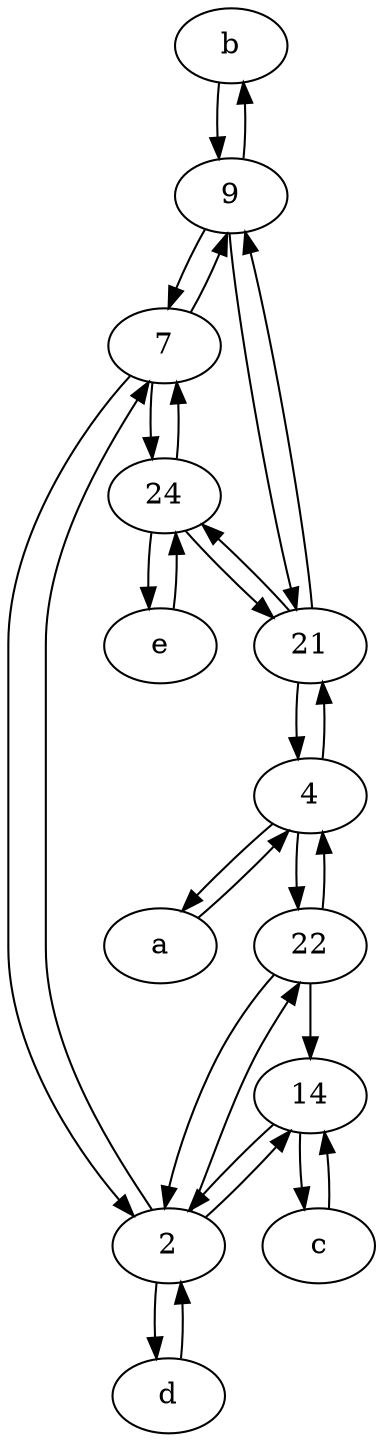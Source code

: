 digraph  {
	b [pos="50,20!"];
	22;
	21;
	9;
	4;
	2;
	7;
	24;
	14;
	a [pos="40,10!"];
	d [pos="20,30!"];
	e [pos="30,50!"];
	c [pos="20,10!"];
	2 -> 14;
	9 -> 7;
	4 -> 21;
	2 -> 22;
	21 -> 4;
	24 -> 21;
	24 -> 7;
	d -> 2;
	22 -> 2;
	14 -> 2;
	24 -> e;
	e -> 24;
	2 -> d;
	21 -> 24;
	7 -> 2;
	2 -> 7;
	7 -> 9;
	4 -> a;
	a -> 4;
	c -> 14;
	21 -> 9;
	9 -> b;
	4 -> 22;
	22 -> 14;
	22 -> 4;
	7 -> 24;
	14 -> c;
	b -> 9;
	9 -> 21;

	}